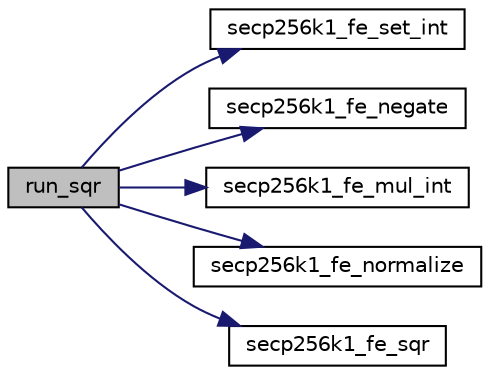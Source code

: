 digraph "run_sqr"
{
  edge [fontname="Helvetica",fontsize="10",labelfontname="Helvetica",labelfontsize="10"];
  node [fontname="Helvetica",fontsize="10",shape=record];
  rankdir="LR";
  Node1338 [label="run_sqr",height=0.2,width=0.4,color="black", fillcolor="grey75", style="filled", fontcolor="black"];
  Node1338 -> Node1339 [color="midnightblue",fontsize="10",style="solid",fontname="Helvetica"];
  Node1339 [label="secp256k1_fe_set_int",height=0.2,width=0.4,color="black", fillcolor="white", style="filled",URL="$d5/d5a/field_8h.html#a4bfba9980b6d6960ad623f1ddbbc547e",tooltip="Set a field element equal to a small integer. "];
  Node1338 -> Node1340 [color="midnightblue",fontsize="10",style="solid",fontname="Helvetica"];
  Node1340 [label="secp256k1_fe_negate",height=0.2,width=0.4,color="black", fillcolor="white", style="filled",URL="$d5/d5a/field_8h.html#a4543ff08a66fc870acd56c921f2b30f7",tooltip="Set a field element equal to the additive inverse of another. "];
  Node1338 -> Node1341 [color="midnightblue",fontsize="10",style="solid",fontname="Helvetica"];
  Node1341 [label="secp256k1_fe_mul_int",height=0.2,width=0.4,color="black", fillcolor="white", style="filled",URL="$d5/d5a/field_8h.html#a3f7b55267ed0d5135530283da6314416",tooltip="Multiplies the passed field element with a small integer constant. "];
  Node1338 -> Node1342 [color="midnightblue",fontsize="10",style="solid",fontname="Helvetica"];
  Node1342 [label="secp256k1_fe_normalize",height=0.2,width=0.4,color="black", fillcolor="white", style="filled",URL="$d5/d5a/field_8h.html#a8e925e94d5a7330d2ae68f6642d0c7b9",tooltip="Field element module. "];
  Node1338 -> Node1343 [color="midnightblue",fontsize="10",style="solid",fontname="Helvetica"];
  Node1343 [label="secp256k1_fe_sqr",height=0.2,width=0.4,color="black", fillcolor="white", style="filled",URL="$d5/d5a/field_8h.html#a6cbe550ca5eb35e683b1c8d68d8de26b",tooltip="Sets a field element to be the square of another. "];
}
